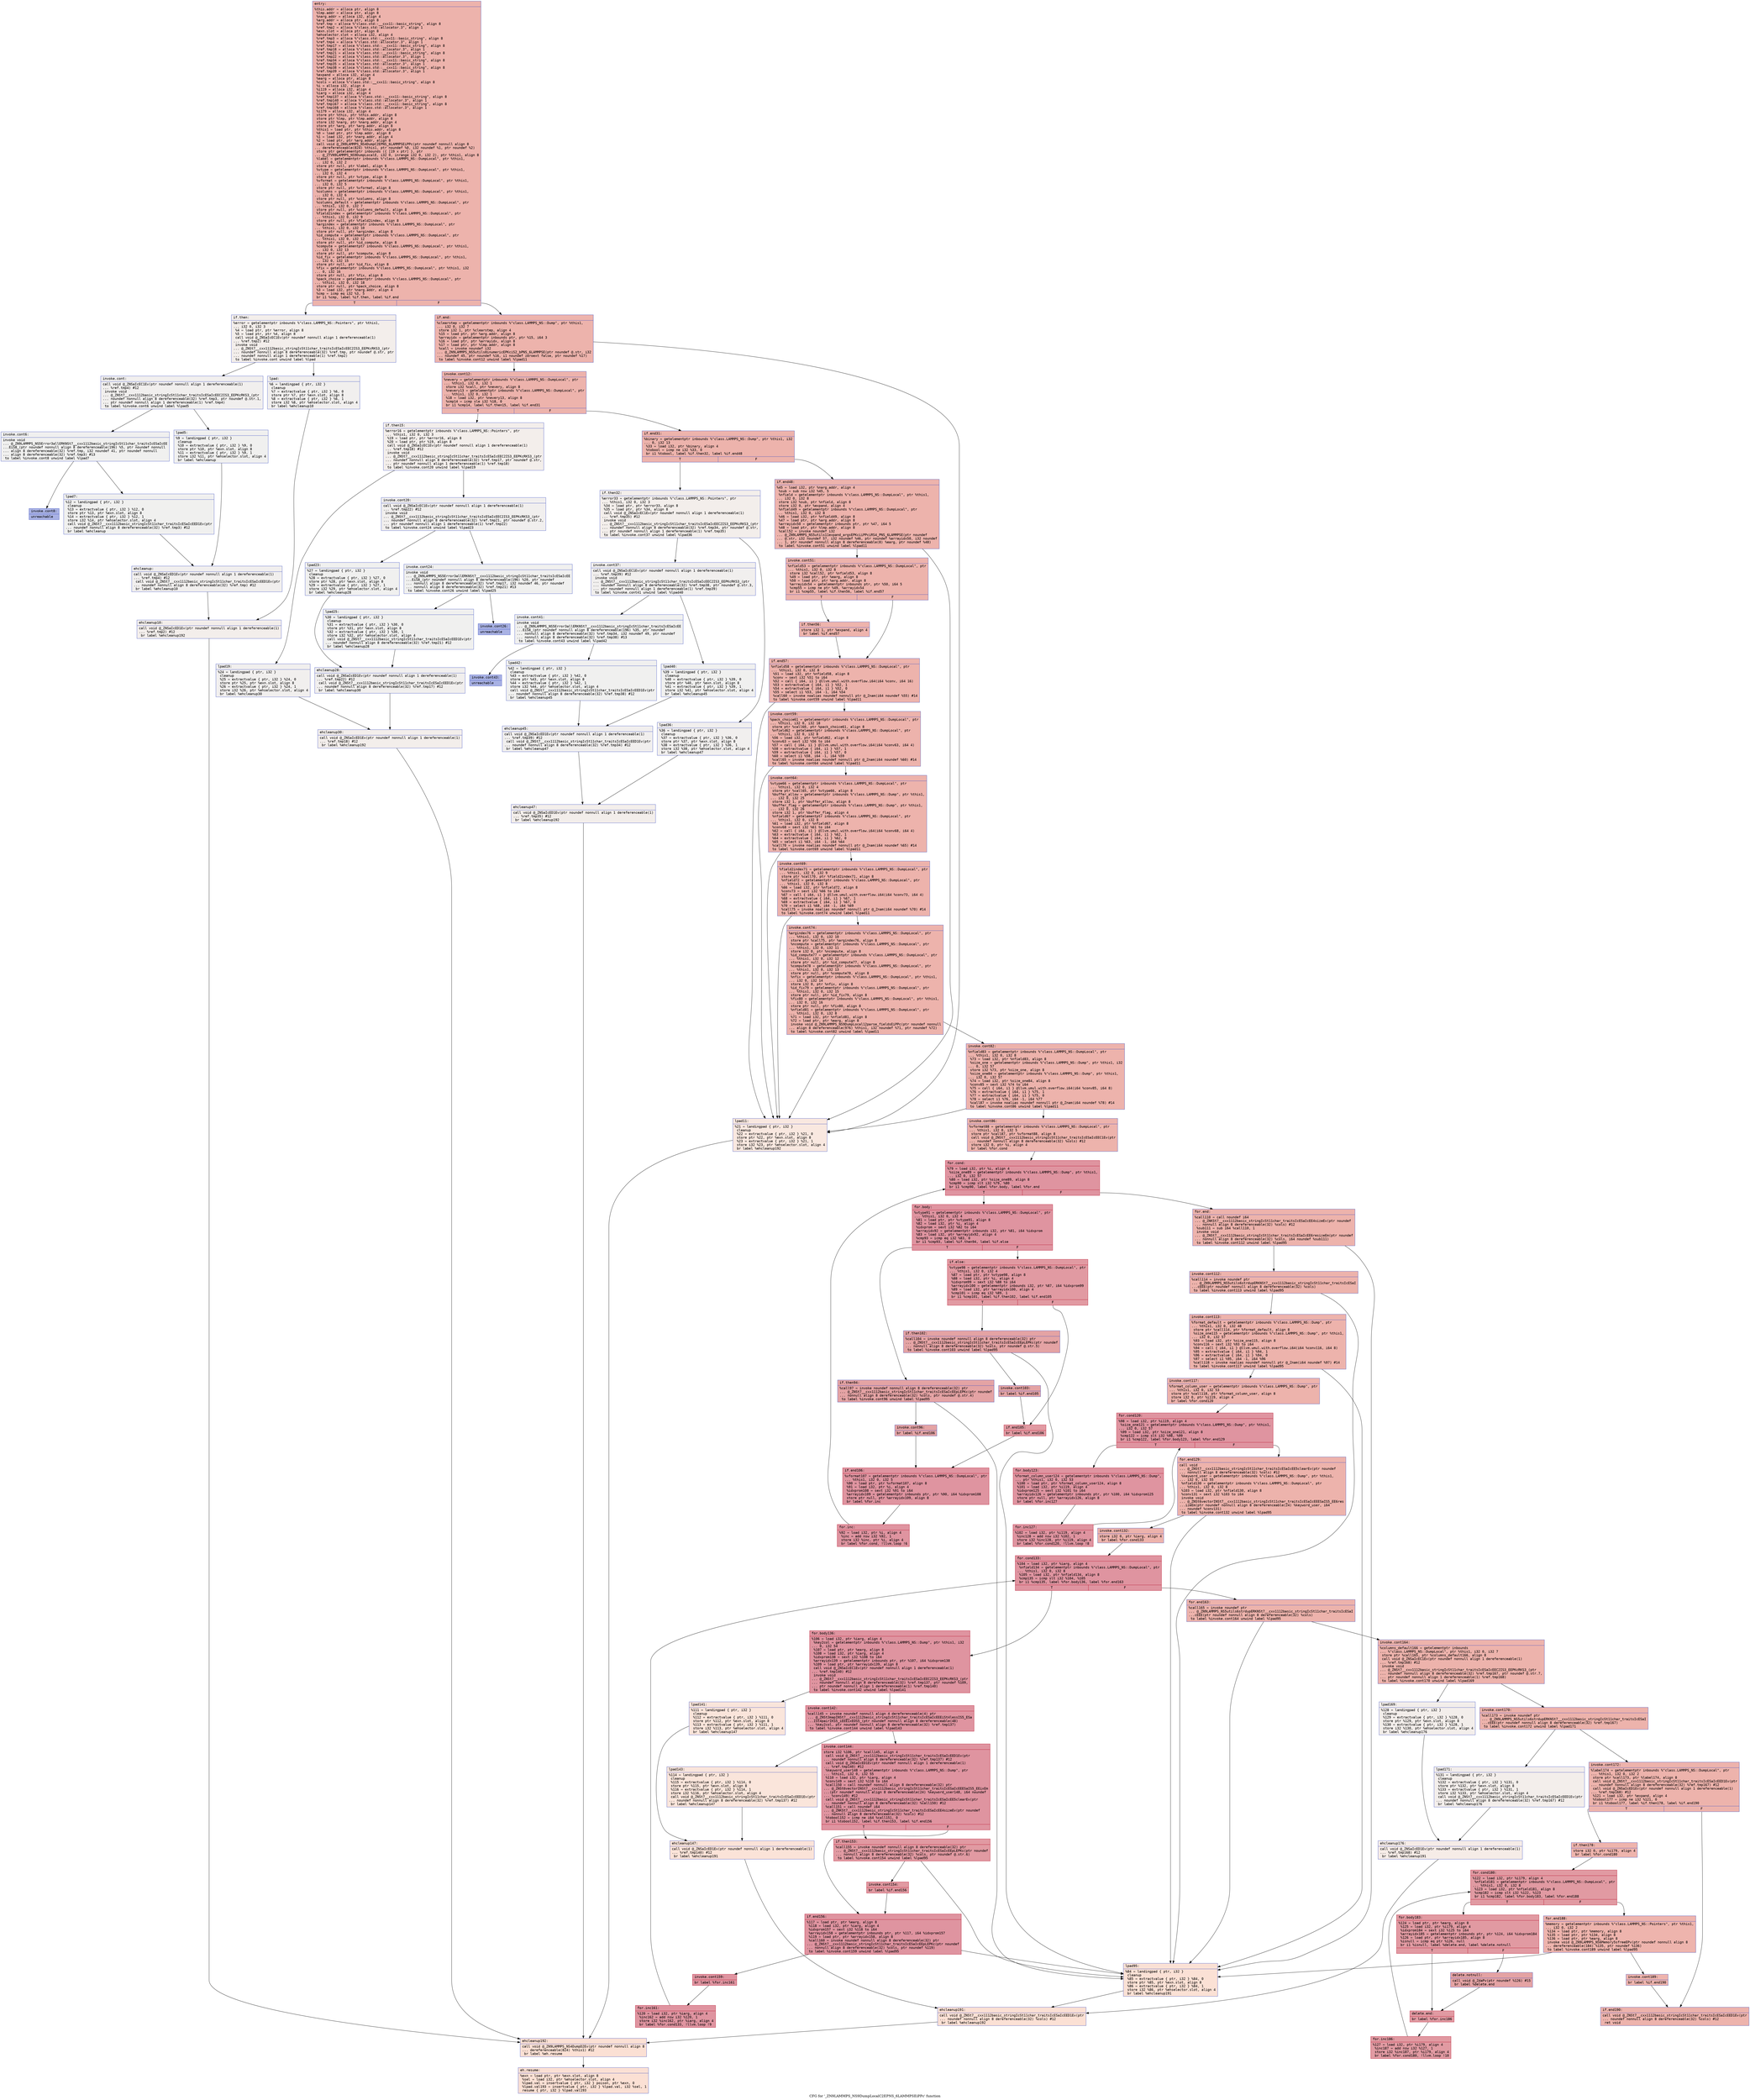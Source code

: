 digraph "CFG for '_ZN9LAMMPS_NS9DumpLocalC2EPNS_6LAMMPSEiPPc' function" {
	label="CFG for '_ZN9LAMMPS_NS9DumpLocalC2EPNS_6LAMMPSEiPPc' function";

	Node0x55e11c4c1140 [shape=record,color="#3d50c3ff", style=filled, fillcolor="#d6524470" fontname="Courier",label="{entry:\l|  %this.addr = alloca ptr, align 8\l  %lmp.addr = alloca ptr, align 8\l  %narg.addr = alloca i32, align 4\l  %arg.addr = alloca ptr, align 8\l  %ref.tmp = alloca %\"class.std::__cxx11::basic_string\", align 8\l  %ref.tmp2 = alloca %\"class.std::allocator.3\", align 1\l  %exn.slot = alloca ptr, align 8\l  %ehselector.slot = alloca i32, align 4\l  %ref.tmp3 = alloca %\"class.std::__cxx11::basic_string\", align 8\l  %ref.tmp4 = alloca %\"class.std::allocator.3\", align 1\l  %ref.tmp17 = alloca %\"class.std::__cxx11::basic_string\", align 8\l  %ref.tmp18 = alloca %\"class.std::allocator.3\", align 1\l  %ref.tmp21 = alloca %\"class.std::__cxx11::basic_string\", align 8\l  %ref.tmp22 = alloca %\"class.std::allocator.3\", align 1\l  %ref.tmp34 = alloca %\"class.std::__cxx11::basic_string\", align 8\l  %ref.tmp35 = alloca %\"class.std::allocator.3\", align 1\l  %ref.tmp38 = alloca %\"class.std::__cxx11::basic_string\", align 8\l  %ref.tmp39 = alloca %\"class.std::allocator.3\", align 1\l  %expand = alloca i32, align 4\l  %earg = alloca ptr, align 8\l  %cols = alloca %\"class.std::__cxx11::basic_string\", align 8\l  %i = alloca i32, align 4\l  %i119 = alloca i32, align 4\l  %iarg = alloca i32, align 4\l  %ref.tmp137 = alloca %\"class.std::__cxx11::basic_string\", align 8\l  %ref.tmp140 = alloca %\"class.std::allocator.3\", align 1\l  %ref.tmp167 = alloca %\"class.std::__cxx11::basic_string\", align 8\l  %ref.tmp168 = alloca %\"class.std::allocator.3\", align 1\l  %i179 = alloca i32, align 4\l  store ptr %this, ptr %this.addr, align 8\l  store ptr %lmp, ptr %lmp.addr, align 8\l  store i32 %narg, ptr %narg.addr, align 4\l  store ptr %arg, ptr %arg.addr, align 8\l  %this1 = load ptr, ptr %this.addr, align 8\l  %0 = load ptr, ptr %lmp.addr, align 8\l  %1 = load i32, ptr %narg.addr, align 4\l  %2 = load ptr, ptr %arg.addr, align 8\l  call void @_ZN9LAMMPS_NS4DumpC2EPNS_6LAMMPSEiPPc(ptr noundef nonnull align 8\l... dereferenceable(824) %this1, ptr noundef %0, i32 noundef %1, ptr noundef %2)\l  store ptr getelementptr inbounds (\{ [19 x ptr] \}, ptr\l... @_ZTVN9LAMMPS_NS9DumpLocalE, i32 0, inrange i32 0, i32 2), ptr %this1, align 8\l  %label = getelementptr inbounds %\"class.LAMMPS_NS::DumpLocal\", ptr %this1,\l... i32 0, i32 2\l  store ptr null, ptr %label, align 8\l  %vtype = getelementptr inbounds %\"class.LAMMPS_NS::DumpLocal\", ptr %this1,\l... i32 0, i32 4\l  store ptr null, ptr %vtype, align 8\l  %vformat = getelementptr inbounds %\"class.LAMMPS_NS::DumpLocal\", ptr %this1,\l... i32 0, i32 5\l  store ptr null, ptr %vformat, align 8\l  %columns = getelementptr inbounds %\"class.LAMMPS_NS::DumpLocal\", ptr %this1,\l... i32 0, i32 6\l  store ptr null, ptr %columns, align 8\l  %columns_default = getelementptr inbounds %\"class.LAMMPS_NS::DumpLocal\", ptr\l... %this1, i32 0, i32 7\l  store ptr null, ptr %columns_default, align 8\l  %field2index = getelementptr inbounds %\"class.LAMMPS_NS::DumpLocal\", ptr\l... %this1, i32 0, i32 9\l  store ptr null, ptr %field2index, align 8\l  %argindex = getelementptr inbounds %\"class.LAMMPS_NS::DumpLocal\", ptr\l... %this1, i32 0, i32 10\l  store ptr null, ptr %argindex, align 8\l  %id_compute = getelementptr inbounds %\"class.LAMMPS_NS::DumpLocal\", ptr\l... %this1, i32 0, i32 12\l  store ptr null, ptr %id_compute, align 8\l  %compute = getelementptr inbounds %\"class.LAMMPS_NS::DumpLocal\", ptr %this1,\l... i32 0, i32 13\l  store ptr null, ptr %compute, align 8\l  %id_fix = getelementptr inbounds %\"class.LAMMPS_NS::DumpLocal\", ptr %this1,\l... i32 0, i32 15\l  store ptr null, ptr %id_fix, align 8\l  %fix = getelementptr inbounds %\"class.LAMMPS_NS::DumpLocal\", ptr %this1, i32\l... 0, i32 16\l  store ptr null, ptr %fix, align 8\l  %pack_choice = getelementptr inbounds %\"class.LAMMPS_NS::DumpLocal\", ptr\l... %this1, i32 0, i32 18\l  store ptr null, ptr %pack_choice, align 8\l  %3 = load i32, ptr %narg.addr, align 4\l  %cmp = icmp eq i32 %3, 5\l  br i1 %cmp, label %if.then, label %if.end\l|{<s0>T|<s1>F}}"];
	Node0x55e11c4c1140:s0 -> Node0x55e11c4c5c90[tooltip="entry -> if.then\nProbability 0.00%" ];
	Node0x55e11c4c1140:s1 -> Node0x55e11c4c2480[tooltip="entry -> if.end\nProbability 100.00%" ];
	Node0x55e11c4c5c90 [shape=record,color="#3d50c3ff", style=filled, fillcolor="#e5d8d170" fontname="Courier",label="{if.then:\l|  %error = getelementptr inbounds %\"class.LAMMPS_NS::Pointers\", ptr %this1,\l... i32 0, i32 3\l  %4 = load ptr, ptr %error, align 8\l  %5 = load ptr, ptr %4, align 8\l  call void @_ZNSaIcEC1Ev(ptr noundef nonnull align 1 dereferenceable(1)\l... %ref.tmp2) #12\l  invoke void\l... @_ZNSt7__cxx1112basic_stringIcSt11char_traitsIcESaIcEEC2IS3_EEPKcRKS3_(ptr\l... noundef nonnull align 8 dereferenceable(32) %ref.tmp, ptr noundef @.str, ptr\l... noundef nonnull align 1 dereferenceable(1) %ref.tmp2)\l          to label %invoke.cont unwind label %lpad\l}"];
	Node0x55e11c4c5c90 -> Node0x55e11c4c66c0[tooltip="if.then -> invoke.cont\nProbability 50.00%" ];
	Node0x55e11c4c5c90 -> Node0x55e11c4c6770[tooltip="if.then -> lpad\nProbability 50.00%" ];
	Node0x55e11c4c66c0 [shape=record,color="#3d50c3ff", style=filled, fillcolor="#e0dbd870" fontname="Courier",label="{invoke.cont:\l|  call void @_ZNSaIcEC1Ev(ptr noundef nonnull align 1 dereferenceable(1)\l... %ref.tmp4) #12\l  invoke void\l... @_ZNSt7__cxx1112basic_stringIcSt11char_traitsIcESaIcEEC2IS3_EEPKcRKS3_(ptr\l... noundef nonnull align 8 dereferenceable(32) %ref.tmp3, ptr noundef @.str.1,\l... ptr noundef nonnull align 1 dereferenceable(1) %ref.tmp4)\l          to label %invoke.cont6 unwind label %lpad5\l}"];
	Node0x55e11c4c66c0 -> Node0x55e11c4c6c40[tooltip="invoke.cont -> invoke.cont6\nProbability 50.00%" ];
	Node0x55e11c4c66c0 -> Node0x55e11c4c6c90[tooltip="invoke.cont -> lpad5\nProbability 50.00%" ];
	Node0x55e11c4c6c40 [shape=record,color="#3d50c3ff", style=filled, fillcolor="#dedcdb70" fontname="Courier",label="{invoke.cont6:\l|  invoke void\l... @_ZN9LAMMPS_NS5Error3allERKNSt7__cxx1112basic_stringIcSt11char_traitsIcESaIcEE\l...EiS8_(ptr noundef nonnull align 8 dereferenceable(196) %5, ptr noundef nonnull\l... align 8 dereferenceable(32) %ref.tmp, i32 noundef 41, ptr noundef nonnull\l... align 8 dereferenceable(32) %ref.tmp3) #13\l          to label %invoke.cont8 unwind label %lpad7\l}"];
	Node0x55e11c4c6c40 -> Node0x55e11c4c6bf0[tooltip="invoke.cont6 -> invoke.cont8\nProbability 0.00%" ];
	Node0x55e11c4c6c40 -> Node0x55e11c4c7010[tooltip="invoke.cont6 -> lpad7\nProbability 100.00%" ];
	Node0x55e11c4c6bf0 [shape=record,color="#3d50c3ff", style=filled, fillcolor="#3d50c370" fontname="Courier",label="{invoke.cont8:\l|  unreachable\l}"];
	Node0x55e11c4c6770 [shape=record,color="#3d50c3ff", style=filled, fillcolor="#e0dbd870" fontname="Courier",label="{lpad:\l|  %6 = landingpad \{ ptr, i32 \}\l          cleanup\l  %7 = extractvalue \{ ptr, i32 \} %6, 0\l  store ptr %7, ptr %exn.slot, align 8\l  %8 = extractvalue \{ ptr, i32 \} %6, 1\l  store i32 %8, ptr %ehselector.slot, align 4\l  br label %ehcleanup10\l}"];
	Node0x55e11c4c6770 -> Node0x55e11c4c76b0[tooltip="lpad -> ehcleanup10\nProbability 100.00%" ];
	Node0x55e11c4c6c90 [shape=record,color="#3d50c3ff", style=filled, fillcolor="#dedcdb70" fontname="Courier",label="{lpad5:\l|  %9 = landingpad \{ ptr, i32 \}\l          cleanup\l  %10 = extractvalue \{ ptr, i32 \} %9, 0\l  store ptr %10, ptr %exn.slot, align 8\l  %11 = extractvalue \{ ptr, i32 \} %9, 1\l  store i32 %11, ptr %ehselector.slot, align 4\l  br label %ehcleanup\l}"];
	Node0x55e11c4c6c90 -> Node0x55e11c4c7a00[tooltip="lpad5 -> ehcleanup\nProbability 100.00%" ];
	Node0x55e11c4c7010 [shape=record,color="#3d50c3ff", style=filled, fillcolor="#dedcdb70" fontname="Courier",label="{lpad7:\l|  %12 = landingpad \{ ptr, i32 \}\l          cleanup\l  %13 = extractvalue \{ ptr, i32 \} %12, 0\l  store ptr %13, ptr %exn.slot, align 8\l  %14 = extractvalue \{ ptr, i32 \} %12, 1\l  store i32 %14, ptr %ehselector.slot, align 4\l  call void @_ZNSt7__cxx1112basic_stringIcSt11char_traitsIcESaIcEED1Ev(ptr\l... noundef nonnull align 8 dereferenceable(32) %ref.tmp3) #12\l  br label %ehcleanup\l}"];
	Node0x55e11c4c7010 -> Node0x55e11c4c7a00[tooltip="lpad7 -> ehcleanup\nProbability 100.00%" ];
	Node0x55e11c4c7a00 [shape=record,color="#3d50c3ff", style=filled, fillcolor="#e0dbd870" fontname="Courier",label="{ehcleanup:\l|  call void @_ZNSaIcED1Ev(ptr noundef nonnull align 1 dereferenceable(1)\l... %ref.tmp4) #12\l  call void @_ZNSt7__cxx1112basic_stringIcSt11char_traitsIcESaIcEED1Ev(ptr\l... noundef nonnull align 8 dereferenceable(32) %ref.tmp) #12\l  br label %ehcleanup10\l}"];
	Node0x55e11c4c7a00 -> Node0x55e11c4c76b0[tooltip="ehcleanup -> ehcleanup10\nProbability 100.00%" ];
	Node0x55e11c4c76b0 [shape=record,color="#3d50c3ff", style=filled, fillcolor="#e5d8d170" fontname="Courier",label="{ehcleanup10:\l|  call void @_ZNSaIcED1Ev(ptr noundef nonnull align 1 dereferenceable(1)\l... %ref.tmp2) #12\l  br label %ehcleanup192\l}"];
	Node0x55e11c4c76b0 -> Node0x55e11c4c8460[tooltip="ehcleanup10 -> ehcleanup192\nProbability 100.00%" ];
	Node0x55e11c4c2480 [shape=record,color="#3d50c3ff", style=filled, fillcolor="#d6524470" fontname="Courier",label="{if.end:\l|  %clearstep = getelementptr inbounds %\"class.LAMMPS_NS::Dump\", ptr %this1,\l... i32 0, i32 7\l  store i32 1, ptr %clearstep, align 4\l  %15 = load ptr, ptr %arg.addr, align 8\l  %arrayidx = getelementptr inbounds ptr, ptr %15, i64 3\l  %16 = load ptr, ptr %arrayidx, align 8\l  %17 = load ptr, ptr %lmp.addr, align 8\l  %call = invoke noundef i32\l... @_ZN9LAMMPS_NS5utils8inumericEPKciS2_bPNS_6LAMMPSE(ptr noundef @.str, i32\l... noundef 45, ptr noundef %16, i1 noundef zeroext false, ptr noundef %17)\l          to label %invoke.cont12 unwind label %lpad11\l}"];
	Node0x55e11c4c2480 -> Node0x55e11c4c89e0[tooltip="if.end -> invoke.cont12\nProbability 100.00%" ];
	Node0x55e11c4c2480 -> Node0x55e11c4c8a60[tooltip="if.end -> lpad11\nProbability 0.00%" ];
	Node0x55e11c4c89e0 [shape=record,color="#3d50c3ff", style=filled, fillcolor="#d6524470" fontname="Courier",label="{invoke.cont12:\l|  %nevery = getelementptr inbounds %\"class.LAMMPS_NS::DumpLocal\", ptr\l... %this1, i32 0, i32 1\l  store i32 %call, ptr %nevery, align 8\l  %nevery13 = getelementptr inbounds %\"class.LAMMPS_NS::DumpLocal\", ptr\l... %this1, i32 0, i32 1\l  %18 = load i32, ptr %nevery13, align 8\l  %cmp14 = icmp sle i32 %18, 0\l  br i1 %cmp14, label %if.then15, label %if.end31\l|{<s0>T|<s1>F}}"];
	Node0x55e11c4c89e0:s0 -> Node0x55e11c4c9160[tooltip="invoke.cont12 -> if.then15\nProbability 0.00%" ];
	Node0x55e11c4c89e0:s1 -> Node0x55e11c4c91e0[tooltip="invoke.cont12 -> if.end31\nProbability 100.00%" ];
	Node0x55e11c4c9160 [shape=record,color="#3d50c3ff", style=filled, fillcolor="#e5d8d170" fontname="Courier",label="{if.then15:\l|  %error16 = getelementptr inbounds %\"class.LAMMPS_NS::Pointers\", ptr\l... %this1, i32 0, i32 3\l  %19 = load ptr, ptr %error16, align 8\l  %20 = load ptr, ptr %19, align 8\l  call void @_ZNSaIcEC1Ev(ptr noundef nonnull align 1 dereferenceable(1)\l... %ref.tmp18) #12\l  invoke void\l... @_ZNSt7__cxx1112basic_stringIcSt11char_traitsIcESaIcEEC2IS3_EEPKcRKS3_(ptr\l... noundef nonnull align 8 dereferenceable(32) %ref.tmp17, ptr noundef @.str,\l... ptr noundef nonnull align 1 dereferenceable(1) %ref.tmp18)\l          to label %invoke.cont20 unwind label %lpad19\l}"];
	Node0x55e11c4c9160 -> Node0x55e11c4c96d0[tooltip="if.then15 -> invoke.cont20\nProbability 50.00%" ];
	Node0x55e11c4c9160 -> Node0x55e11c4c9750[tooltip="if.then15 -> lpad19\nProbability 50.00%" ];
	Node0x55e11c4c96d0 [shape=record,color="#3d50c3ff", style=filled, fillcolor="#e0dbd870" fontname="Courier",label="{invoke.cont20:\l|  call void @_ZNSaIcEC1Ev(ptr noundef nonnull align 1 dereferenceable(1)\l... %ref.tmp22) #12\l  invoke void\l... @_ZNSt7__cxx1112basic_stringIcSt11char_traitsIcESaIcEEC2IS3_EEPKcRKS3_(ptr\l... noundef nonnull align 8 dereferenceable(32) %ref.tmp21, ptr noundef @.str.2,\l... ptr noundef nonnull align 1 dereferenceable(1) %ref.tmp22)\l          to label %invoke.cont24 unwind label %lpad23\l}"];
	Node0x55e11c4c96d0 -> Node0x55e11c4c9ad0[tooltip="invoke.cont20 -> invoke.cont24\nProbability 50.00%" ];
	Node0x55e11c4c96d0 -> Node0x55e11c4c9b20[tooltip="invoke.cont20 -> lpad23\nProbability 50.00%" ];
	Node0x55e11c4c9ad0 [shape=record,color="#3d50c3ff", style=filled, fillcolor="#dedcdb70" fontname="Courier",label="{invoke.cont24:\l|  invoke void\l... @_ZN9LAMMPS_NS5Error3allERKNSt7__cxx1112basic_stringIcSt11char_traitsIcESaIcEE\l...EiS8_(ptr noundef nonnull align 8 dereferenceable(196) %20, ptr noundef\l... nonnull align 8 dereferenceable(32) %ref.tmp17, i32 noundef 46, ptr noundef\l... nonnull align 8 dereferenceable(32) %ref.tmp21) #13\l          to label %invoke.cont26 unwind label %lpad25\l}"];
	Node0x55e11c4c9ad0 -> Node0x55e11c4c9a80[tooltip="invoke.cont24 -> invoke.cont26\nProbability 0.00%" ];
	Node0x55e11c4c9ad0 -> Node0x55e11c4c9e40[tooltip="invoke.cont24 -> lpad25\nProbability 100.00%" ];
	Node0x55e11c4c9a80 [shape=record,color="#3d50c3ff", style=filled, fillcolor="#3d50c370" fontname="Courier",label="{invoke.cont26:\l|  unreachable\l}"];
	Node0x55e11c4c8a60 [shape=record,color="#3d50c3ff", style=filled, fillcolor="#f1ccb870" fontname="Courier",label="{lpad11:\l|  %21 = landingpad \{ ptr, i32 \}\l          cleanup\l  %22 = extractvalue \{ ptr, i32 \} %21, 0\l  store ptr %22, ptr %exn.slot, align 8\l  %23 = extractvalue \{ ptr, i32 \} %21, 1\l  store i32 %23, ptr %ehselector.slot, align 4\l  br label %ehcleanup192\l}"];
	Node0x55e11c4c8a60 -> Node0x55e11c4c8460[tooltip="lpad11 -> ehcleanup192\nProbability 100.00%" ];
	Node0x55e11c4c9750 [shape=record,color="#3d50c3ff", style=filled, fillcolor="#e0dbd870" fontname="Courier",label="{lpad19:\l|  %24 = landingpad \{ ptr, i32 \}\l          cleanup\l  %25 = extractvalue \{ ptr, i32 \} %24, 0\l  store ptr %25, ptr %exn.slot, align 8\l  %26 = extractvalue \{ ptr, i32 \} %24, 1\l  store i32 %26, ptr %ehselector.slot, align 4\l  br label %ehcleanup30\l}"];
	Node0x55e11c4c9750 -> Node0x55e11c4ca6d0[tooltip="lpad19 -> ehcleanup30\nProbability 100.00%" ];
	Node0x55e11c4c9b20 [shape=record,color="#3d50c3ff", style=filled, fillcolor="#dedcdb70" fontname="Courier",label="{lpad23:\l|  %27 = landingpad \{ ptr, i32 \}\l          cleanup\l  %28 = extractvalue \{ ptr, i32 \} %27, 0\l  store ptr %28, ptr %exn.slot, align 8\l  %29 = extractvalue \{ ptr, i32 \} %27, 1\l  store i32 %29, ptr %ehselector.slot, align 4\l  br label %ehcleanup28\l}"];
	Node0x55e11c4c9b20 -> Node0x55e11c4caa40[tooltip="lpad23 -> ehcleanup28\nProbability 100.00%" ];
	Node0x55e11c4c9e40 [shape=record,color="#3d50c3ff", style=filled, fillcolor="#dedcdb70" fontname="Courier",label="{lpad25:\l|  %30 = landingpad \{ ptr, i32 \}\l          cleanup\l  %31 = extractvalue \{ ptr, i32 \} %30, 0\l  store ptr %31, ptr %exn.slot, align 8\l  %32 = extractvalue \{ ptr, i32 \} %30, 1\l  store i32 %32, ptr %ehselector.slot, align 4\l  call void @_ZNSt7__cxx1112basic_stringIcSt11char_traitsIcESaIcEED1Ev(ptr\l... noundef nonnull align 8 dereferenceable(32) %ref.tmp21) #12\l  br label %ehcleanup28\l}"];
	Node0x55e11c4c9e40 -> Node0x55e11c4caa40[tooltip="lpad25 -> ehcleanup28\nProbability 100.00%" ];
	Node0x55e11c4caa40 [shape=record,color="#3d50c3ff", style=filled, fillcolor="#e0dbd870" fontname="Courier",label="{ehcleanup28:\l|  call void @_ZNSaIcED1Ev(ptr noundef nonnull align 1 dereferenceable(1)\l... %ref.tmp22) #12\l  call void @_ZNSt7__cxx1112basic_stringIcSt11char_traitsIcESaIcEED1Ev(ptr\l... noundef nonnull align 8 dereferenceable(32) %ref.tmp17) #12\l  br label %ehcleanup30\l}"];
	Node0x55e11c4caa40 -> Node0x55e11c4ca6d0[tooltip="ehcleanup28 -> ehcleanup30\nProbability 100.00%" ];
	Node0x55e11c4ca6d0 [shape=record,color="#3d50c3ff", style=filled, fillcolor="#e5d8d170" fontname="Courier",label="{ehcleanup30:\l|  call void @_ZNSaIcED1Ev(ptr noundef nonnull align 1 dereferenceable(1)\l... %ref.tmp18) #12\l  br label %ehcleanup192\l}"];
	Node0x55e11c4ca6d0 -> Node0x55e11c4c8460[tooltip="ehcleanup30 -> ehcleanup192\nProbability 100.00%" ];
	Node0x55e11c4c91e0 [shape=record,color="#3d50c3ff", style=filled, fillcolor="#d6524470" fontname="Courier",label="{if.end31:\l|  %binary = getelementptr inbounds %\"class.LAMMPS_NS::Dump\", ptr %this1, i32\l... 0, i32 13\l  %33 = load i32, ptr %binary, align 4\l  %tobool = icmp ne i32 %33, 0\l  br i1 %tobool, label %if.then32, label %if.end48\l|{<s0>T|<s1>F}}"];
	Node0x55e11c4c91e0:s0 -> Node0x55e11c4cb550[tooltip="if.end31 -> if.then32\nProbability 0.00%" ];
	Node0x55e11c4c91e0:s1 -> Node0x55e11c4cb5a0[tooltip="if.end31 -> if.end48\nProbability 100.00%" ];
	Node0x55e11c4cb550 [shape=record,color="#3d50c3ff", style=filled, fillcolor="#e5d8d170" fontname="Courier",label="{if.then32:\l|  %error33 = getelementptr inbounds %\"class.LAMMPS_NS::Pointers\", ptr\l... %this1, i32 0, i32 3\l  %34 = load ptr, ptr %error33, align 8\l  %35 = load ptr, ptr %34, align 8\l  call void @_ZNSaIcEC1Ev(ptr noundef nonnull align 1 dereferenceable(1)\l... %ref.tmp35) #12\l  invoke void\l... @_ZNSt7__cxx1112basic_stringIcSt11char_traitsIcESaIcEEC2IS3_EEPKcRKS3_(ptr\l... noundef nonnull align 8 dereferenceable(32) %ref.tmp34, ptr noundef @.str,\l... ptr noundef nonnull align 1 dereferenceable(1) %ref.tmp35)\l          to label %invoke.cont37 unwind label %lpad36\l}"];
	Node0x55e11c4cb550 -> Node0x55e11c4cba30[tooltip="if.then32 -> invoke.cont37\nProbability 50.00%" ];
	Node0x55e11c4cb550 -> Node0x55e11c4cbab0[tooltip="if.then32 -> lpad36\nProbability 50.00%" ];
	Node0x55e11c4cba30 [shape=record,color="#3d50c3ff", style=filled, fillcolor="#e0dbd870" fontname="Courier",label="{invoke.cont37:\l|  call void @_ZNSaIcEC1Ev(ptr noundef nonnull align 1 dereferenceable(1)\l... %ref.tmp39) #12\l  invoke void\l... @_ZNSt7__cxx1112basic_stringIcSt11char_traitsIcESaIcEEC2IS3_EEPKcRKS3_(ptr\l... noundef nonnull align 8 dereferenceable(32) %ref.tmp38, ptr noundef @.str.3,\l... ptr noundef nonnull align 1 dereferenceable(1) %ref.tmp39)\l          to label %invoke.cont41 unwind label %lpad40\l}"];
	Node0x55e11c4cba30 -> Node0x55e11c4cbdd0[tooltip="invoke.cont37 -> invoke.cont41\nProbability 50.00%" ];
	Node0x55e11c4cba30 -> Node0x55e11c4cbe20[tooltip="invoke.cont37 -> lpad40\nProbability 50.00%" ];
	Node0x55e11c4cbdd0 [shape=record,color="#3d50c3ff", style=filled, fillcolor="#dedcdb70" fontname="Courier",label="{invoke.cont41:\l|  invoke void\l... @_ZN9LAMMPS_NS5Error3allERKNSt7__cxx1112basic_stringIcSt11char_traitsIcESaIcEE\l...EiS8_(ptr noundef nonnull align 8 dereferenceable(196) %35, ptr noundef\l... nonnull align 8 dereferenceable(32) %ref.tmp34, i32 noundef 49, ptr noundef\l... nonnull align 8 dereferenceable(32) %ref.tmp38) #13\l          to label %invoke.cont43 unwind label %lpad42\l}"];
	Node0x55e11c4cbdd0 -> Node0x55e11c4cbd80[tooltip="invoke.cont41 -> invoke.cont43\nProbability 0.00%" ];
	Node0x55e11c4cbdd0 -> Node0x55e11c4cc0e0[tooltip="invoke.cont41 -> lpad42\nProbability 100.00%" ];
	Node0x55e11c4cbd80 [shape=record,color="#3d50c3ff", style=filled, fillcolor="#3d50c370" fontname="Courier",label="{invoke.cont43:\l|  unreachable\l}"];
	Node0x55e11c4cbab0 [shape=record,color="#3d50c3ff", style=filled, fillcolor="#e0dbd870" fontname="Courier",label="{lpad36:\l|  %36 = landingpad \{ ptr, i32 \}\l          cleanup\l  %37 = extractvalue \{ ptr, i32 \} %36, 0\l  store ptr %37, ptr %exn.slot, align 8\l  %38 = extractvalue \{ ptr, i32 \} %36, 1\l  store i32 %38, ptr %ehselector.slot, align 4\l  br label %ehcleanup47\l}"];
	Node0x55e11c4cbab0 -> Node0x55e11c4cc6a0[tooltip="lpad36 -> ehcleanup47\nProbability 100.00%" ];
	Node0x55e11c4cbe20 [shape=record,color="#3d50c3ff", style=filled, fillcolor="#dedcdb70" fontname="Courier",label="{lpad40:\l|  %39 = landingpad \{ ptr, i32 \}\l          cleanup\l  %40 = extractvalue \{ ptr, i32 \} %39, 0\l  store ptr %40, ptr %exn.slot, align 8\l  %41 = extractvalue \{ ptr, i32 \} %39, 1\l  store i32 %41, ptr %ehselector.slot, align 4\l  br label %ehcleanup45\l}"];
	Node0x55e11c4cbe20 -> Node0x55e11c4cc9f0[tooltip="lpad40 -> ehcleanup45\nProbability 100.00%" ];
	Node0x55e11c4cc0e0 [shape=record,color="#3d50c3ff", style=filled, fillcolor="#dedcdb70" fontname="Courier",label="{lpad42:\l|  %42 = landingpad \{ ptr, i32 \}\l          cleanup\l  %43 = extractvalue \{ ptr, i32 \} %42, 0\l  store ptr %43, ptr %exn.slot, align 8\l  %44 = extractvalue \{ ptr, i32 \} %42, 1\l  store i32 %44, ptr %ehselector.slot, align 4\l  call void @_ZNSt7__cxx1112basic_stringIcSt11char_traitsIcESaIcEED1Ev(ptr\l... noundef nonnull align 8 dereferenceable(32) %ref.tmp38) #12\l  br label %ehcleanup45\l}"];
	Node0x55e11c4cc0e0 -> Node0x55e11c4cc9f0[tooltip="lpad42 -> ehcleanup45\nProbability 100.00%" ];
	Node0x55e11c4cc9f0 [shape=record,color="#3d50c3ff", style=filled, fillcolor="#e0dbd870" fontname="Courier",label="{ehcleanup45:\l|  call void @_ZNSaIcED1Ev(ptr noundef nonnull align 1 dereferenceable(1)\l... %ref.tmp39) #12\l  call void @_ZNSt7__cxx1112basic_stringIcSt11char_traitsIcESaIcEED1Ev(ptr\l... noundef nonnull align 8 dereferenceable(32) %ref.tmp34) #12\l  br label %ehcleanup47\l}"];
	Node0x55e11c4cc9f0 -> Node0x55e11c4cc6a0[tooltip="ehcleanup45 -> ehcleanup47\nProbability 100.00%" ];
	Node0x55e11c4cc6a0 [shape=record,color="#3d50c3ff", style=filled, fillcolor="#e5d8d170" fontname="Courier",label="{ehcleanup47:\l|  call void @_ZNSaIcED1Ev(ptr noundef nonnull align 1 dereferenceable(1)\l... %ref.tmp35) #12\l  br label %ehcleanup192\l}"];
	Node0x55e11c4cc6a0 -> Node0x55e11c4c8460[tooltip="ehcleanup47 -> ehcleanup192\nProbability 100.00%" ];
	Node0x55e11c4cb5a0 [shape=record,color="#3d50c3ff", style=filled, fillcolor="#d6524470" fontname="Courier",label="{if.end48:\l|  %45 = load i32, ptr %narg.addr, align 4\l  %sub = sub nsw i32 %45, 5\l  %nfield = getelementptr inbounds %\"class.LAMMPS_NS::DumpLocal\", ptr %this1,\l... i32 0, i32 8\l  store i32 %sub, ptr %nfield, align 8\l  store i32 0, ptr %expand, align 4\l  %nfield49 = getelementptr inbounds %\"class.LAMMPS_NS::DumpLocal\", ptr\l... %this1, i32 0, i32 8\l  %46 = load i32, ptr %nfield49, align 8\l  %47 = load ptr, ptr %arg.addr, align 8\l  %arrayidx50 = getelementptr inbounds ptr, ptr %47, i64 5\l  %48 = load ptr, ptr %lmp.addr, align 8\l  %call52 = invoke noundef i32\l... @_ZN9LAMMPS_NS5utils11expand_argsEPKciiPPciRS4_PNS_6LAMMPSE(ptr noundef\l... @.str, i32 noundef 57, i32 noundef %46, ptr noundef %arrayidx50, i32 noundef\l... 1, ptr noundef nonnull align 8 dereferenceable(8) %earg, ptr noundef %48)\l          to label %invoke.cont51 unwind label %lpad11\l}"];
	Node0x55e11c4cb5a0 -> Node0x55e11c4ce240[tooltip="if.end48 -> invoke.cont51\nProbability 100.00%" ];
	Node0x55e11c4cb5a0 -> Node0x55e11c4c8a60[tooltip="if.end48 -> lpad11\nProbability 0.00%" ];
	Node0x55e11c4ce240 [shape=record,color="#3d50c3ff", style=filled, fillcolor="#d6524470" fontname="Courier",label="{invoke.cont51:\l|  %nfield53 = getelementptr inbounds %\"class.LAMMPS_NS::DumpLocal\", ptr\l... %this1, i32 0, i32 8\l  store i32 %call52, ptr %nfield53, align 8\l  %49 = load ptr, ptr %earg, align 8\l  %50 = load ptr, ptr %arg.addr, align 8\l  %arrayidx54 = getelementptr inbounds ptr, ptr %50, i64 5\l  %cmp55 = icmp ne ptr %49, %arrayidx54\l  br i1 %cmp55, label %if.then56, label %if.end57\l|{<s0>T|<s1>F}}"];
	Node0x55e11c4ce240:s0 -> Node0x55e11c4ce1c0[tooltip="invoke.cont51 -> if.then56\nProbability 62.50%" ];
	Node0x55e11c4ce240:s1 -> Node0x55e11c4c6280[tooltip="invoke.cont51 -> if.end57\nProbability 37.50%" ];
	Node0x55e11c4ce1c0 [shape=record,color="#3d50c3ff", style=filled, fillcolor="#d8564670" fontname="Courier",label="{if.then56:\l|  store i32 1, ptr %expand, align 4\l  br label %if.end57\l}"];
	Node0x55e11c4ce1c0 -> Node0x55e11c4c6280[tooltip="if.then56 -> if.end57\nProbability 100.00%" ];
	Node0x55e11c4c6280 [shape=record,color="#3d50c3ff", style=filled, fillcolor="#d6524470" fontname="Courier",label="{if.end57:\l|  %nfield58 = getelementptr inbounds %\"class.LAMMPS_NS::DumpLocal\", ptr\l... %this1, i32 0, i32 8\l  %51 = load i32, ptr %nfield58, align 8\l  %conv = sext i32 %51 to i64\l  %52 = call \{ i64, i1 \} @llvm.umul.with.overflow.i64(i64 %conv, i64 16)\l  %53 = extractvalue \{ i64, i1 \} %52, 1\l  %54 = extractvalue \{ i64, i1 \} %52, 0\l  %55 = select i1 %53, i64 -1, i64 %54\l  %call60 = invoke noalias noundef nonnull ptr @_Znam(i64 noundef %55) #14\l          to label %invoke.cont59 unwind label %lpad11\l}"];
	Node0x55e11c4c6280 -> Node0x55e11c4cf6b0[tooltip="if.end57 -> invoke.cont59\nProbability 100.00%" ];
	Node0x55e11c4c6280 -> Node0x55e11c4c8a60[tooltip="if.end57 -> lpad11\nProbability 0.00%" ];
	Node0x55e11c4cf6b0 [shape=record,color="#3d50c3ff", style=filled, fillcolor="#d6524470" fontname="Courier",label="{invoke.cont59:\l|  %pack_choice61 = getelementptr inbounds %\"class.LAMMPS_NS::DumpLocal\", ptr\l... %this1, i32 0, i32 18\l  store ptr %call60, ptr %pack_choice61, align 8\l  %nfield62 = getelementptr inbounds %\"class.LAMMPS_NS::DumpLocal\", ptr\l... %this1, i32 0, i32 8\l  %56 = load i32, ptr %nfield62, align 8\l  %conv63 = sext i32 %56 to i64\l  %57 = call \{ i64, i1 \} @llvm.umul.with.overflow.i64(i64 %conv63, i64 4)\l  %58 = extractvalue \{ i64, i1 \} %57, 1\l  %59 = extractvalue \{ i64, i1 \} %57, 0\l  %60 = select i1 %58, i64 -1, i64 %59\l  %call65 = invoke noalias noundef nonnull ptr @_Znam(i64 noundef %60) #14\l          to label %invoke.cont64 unwind label %lpad11\l}"];
	Node0x55e11c4cf6b0 -> Node0x55e11c4d0000[tooltip="invoke.cont59 -> invoke.cont64\nProbability 100.00%" ];
	Node0x55e11c4cf6b0 -> Node0x55e11c4c8a60[tooltip="invoke.cont59 -> lpad11\nProbability 0.00%" ];
	Node0x55e11c4d0000 [shape=record,color="#3d50c3ff", style=filled, fillcolor="#d6524470" fontname="Courier",label="{invoke.cont64:\l|  %vtype66 = getelementptr inbounds %\"class.LAMMPS_NS::DumpLocal\", ptr\l... %this1, i32 0, i32 4\l  store ptr %call65, ptr %vtype66, align 8\l  %buffer_allow = getelementptr inbounds %\"class.LAMMPS_NS::Dump\", ptr %this1,\l... i32 0, i32 25\l  store i32 1, ptr %buffer_allow, align 8\l  %buffer_flag = getelementptr inbounds %\"class.LAMMPS_NS::Dump\", ptr %this1,\l... i32 0, i32 26\l  store i32 1, ptr %buffer_flag, align 4\l  %nfield67 = getelementptr inbounds %\"class.LAMMPS_NS::DumpLocal\", ptr\l... %this1, i32 0, i32 8\l  %61 = load i32, ptr %nfield67, align 8\l  %conv68 = sext i32 %61 to i64\l  %62 = call \{ i64, i1 \} @llvm.umul.with.overflow.i64(i64 %conv68, i64 4)\l  %63 = extractvalue \{ i64, i1 \} %62, 1\l  %64 = extractvalue \{ i64, i1 \} %62, 0\l  %65 = select i1 %63, i64 -1, i64 %64\l  %call70 = invoke noalias noundef nonnull ptr @_Znam(i64 noundef %65) #14\l          to label %invoke.cont69 unwind label %lpad11\l}"];
	Node0x55e11c4d0000 -> Node0x55e11c4d0af0[tooltip="invoke.cont64 -> invoke.cont69\nProbability 100.00%" ];
	Node0x55e11c4d0000 -> Node0x55e11c4c8a60[tooltip="invoke.cont64 -> lpad11\nProbability 0.00%" ];
	Node0x55e11c4d0af0 [shape=record,color="#3d50c3ff", style=filled, fillcolor="#d6524470" fontname="Courier",label="{invoke.cont69:\l|  %field2index71 = getelementptr inbounds %\"class.LAMMPS_NS::DumpLocal\", ptr\l... %this1, i32 0, i32 9\l  store ptr %call70, ptr %field2index71, align 8\l  %nfield72 = getelementptr inbounds %\"class.LAMMPS_NS::DumpLocal\", ptr\l... %this1, i32 0, i32 8\l  %66 = load i32, ptr %nfield72, align 8\l  %conv73 = sext i32 %66 to i64\l  %67 = call \{ i64, i1 \} @llvm.umul.with.overflow.i64(i64 %conv73, i64 4)\l  %68 = extractvalue \{ i64, i1 \} %67, 1\l  %69 = extractvalue \{ i64, i1 \} %67, 0\l  %70 = select i1 %68, i64 -1, i64 %69\l  %call75 = invoke noalias noundef nonnull ptr @_Znam(i64 noundef %70) #14\l          to label %invoke.cont74 unwind label %lpad11\l}"];
	Node0x55e11c4d0af0 -> Node0x55e11c4d1270[tooltip="invoke.cont69 -> invoke.cont74\nProbability 100.00%" ];
	Node0x55e11c4d0af0 -> Node0x55e11c4c8a60[tooltip="invoke.cont69 -> lpad11\nProbability 0.00%" ];
	Node0x55e11c4d1270 [shape=record,color="#3d50c3ff", style=filled, fillcolor="#d6524470" fontname="Courier",label="{invoke.cont74:\l|  %argindex76 = getelementptr inbounds %\"class.LAMMPS_NS::DumpLocal\", ptr\l... %this1, i32 0, i32 10\l  store ptr %call75, ptr %argindex76, align 8\l  %ncompute = getelementptr inbounds %\"class.LAMMPS_NS::DumpLocal\", ptr\l... %this1, i32 0, i32 11\l  store i32 0, ptr %ncompute, align 8\l  %id_compute77 = getelementptr inbounds %\"class.LAMMPS_NS::DumpLocal\", ptr\l... %this1, i32 0, i32 12\l  store ptr null, ptr %id_compute77, align 8\l  %compute78 = getelementptr inbounds %\"class.LAMMPS_NS::DumpLocal\", ptr\l... %this1, i32 0, i32 13\l  store ptr null, ptr %compute78, align 8\l  %nfix = getelementptr inbounds %\"class.LAMMPS_NS::DumpLocal\", ptr %this1,\l... i32 0, i32 14\l  store i32 0, ptr %nfix, align 8\l  %id_fix79 = getelementptr inbounds %\"class.LAMMPS_NS::DumpLocal\", ptr\l... %this1, i32 0, i32 15\l  store ptr null, ptr %id_fix79, align 8\l  %fix80 = getelementptr inbounds %\"class.LAMMPS_NS::DumpLocal\", ptr %this1,\l... i32 0, i32 16\l  store ptr null, ptr %fix80, align 8\l  %nfield81 = getelementptr inbounds %\"class.LAMMPS_NS::DumpLocal\", ptr\l... %this1, i32 0, i32 8\l  %71 = load i32, ptr %nfield81, align 8\l  %72 = load ptr, ptr %earg, align 8\l  invoke void @_ZN9LAMMPS_NS9DumpLocal12parse_fieldsEiPPc(ptr noundef nonnull\l... align 8 dereferenceable(976) %this1, i32 noundef %71, ptr noundef %72)\l          to label %invoke.cont82 unwind label %lpad11\l}"];
	Node0x55e11c4d1270 -> Node0x55e11c4c30a0[tooltip="invoke.cont74 -> invoke.cont82\nProbability 100.00%" ];
	Node0x55e11c4d1270 -> Node0x55e11c4c8a60[tooltip="invoke.cont74 -> lpad11\nProbability 0.00%" ];
	Node0x55e11c4c30a0 [shape=record,color="#3d50c3ff", style=filled, fillcolor="#d6524470" fontname="Courier",label="{invoke.cont82:\l|  %nfield83 = getelementptr inbounds %\"class.LAMMPS_NS::DumpLocal\", ptr\l... %this1, i32 0, i32 8\l  %73 = load i32, ptr %nfield83, align 8\l  %size_one = getelementptr inbounds %\"class.LAMMPS_NS::Dump\", ptr %this1, i32\l... 0, i32 57\l  store i32 %73, ptr %size_one, align 8\l  %size_one84 = getelementptr inbounds %\"class.LAMMPS_NS::Dump\", ptr %this1,\l... i32 0, i32 57\l  %74 = load i32, ptr %size_one84, align 8\l  %conv85 = sext i32 %74 to i64\l  %75 = call \{ i64, i1 \} @llvm.umul.with.overflow.i64(i64 %conv85, i64 8)\l  %76 = extractvalue \{ i64, i1 \} %75, 1\l  %77 = extractvalue \{ i64, i1 \} %75, 0\l  %78 = select i1 %76, i64 -1, i64 %77\l  %call87 = invoke noalias noundef nonnull ptr @_Znam(i64 noundef %78) #14\l          to label %invoke.cont86 unwind label %lpad11\l}"];
	Node0x55e11c4c30a0 -> Node0x55e11c4c3a90[tooltip="invoke.cont82 -> invoke.cont86\nProbability 100.00%" ];
	Node0x55e11c4c30a0 -> Node0x55e11c4c8a60[tooltip="invoke.cont82 -> lpad11\nProbability 0.00%" ];
	Node0x55e11c4c3a90 [shape=record,color="#3d50c3ff", style=filled, fillcolor="#d6524470" fontname="Courier",label="{invoke.cont86:\l|  %vformat88 = getelementptr inbounds %\"class.LAMMPS_NS::DumpLocal\", ptr\l... %this1, i32 0, i32 5\l  store ptr %call87, ptr %vformat88, align 8\l  call void @_ZNSt7__cxx1112basic_stringIcSt11char_traitsIcESaIcEEC1Ev(ptr\l... noundef nonnull align 8 dereferenceable(32) %cols) #12\l  store i32 0, ptr %i, align 4\l  br label %for.cond\l}"];
	Node0x55e11c4c3a90 -> Node0x55e11c4d3ed0[tooltip="invoke.cont86 -> for.cond\nProbability 100.00%" ];
	Node0x55e11c4d3ed0 [shape=record,color="#b70d28ff", style=filled, fillcolor="#b70d2870" fontname="Courier",label="{for.cond:\l|  %79 = load i32, ptr %i, align 4\l  %size_one89 = getelementptr inbounds %\"class.LAMMPS_NS::Dump\", ptr %this1,\l... i32 0, i32 57\l  %80 = load i32, ptr %size_one89, align 8\l  %cmp90 = icmp slt i32 %79, %80\l  br i1 %cmp90, label %for.body, label %for.end\l|{<s0>T|<s1>F}}"];
	Node0x55e11c4d3ed0:s0 -> Node0x55e11c4d4510[tooltip="for.cond -> for.body\nProbability 96.88%" ];
	Node0x55e11c4d3ed0:s1 -> Node0x55e11c4d4590[tooltip="for.cond -> for.end\nProbability 3.12%" ];
	Node0x55e11c4d4510 [shape=record,color="#b70d28ff", style=filled, fillcolor="#b70d2870" fontname="Courier",label="{for.body:\l|  %vtype91 = getelementptr inbounds %\"class.LAMMPS_NS::DumpLocal\", ptr\l... %this1, i32 0, i32 4\l  %81 = load ptr, ptr %vtype91, align 8\l  %82 = load i32, ptr %i, align 4\l  %idxprom = sext i32 %82 to i64\l  %arrayidx92 = getelementptr inbounds i32, ptr %81, i64 %idxprom\l  %83 = load i32, ptr %arrayidx92, align 4\l  %cmp93 = icmp eq i32 %83, 0\l  br i1 %cmp93, label %if.then94, label %if.else\l|{<s0>T|<s1>F}}"];
	Node0x55e11c4d4510:s0 -> Node0x55e11c4d4b80[tooltip="for.body -> if.then94\nProbability 37.50%" ];
	Node0x55e11c4d4510:s1 -> Node0x55e11c4d4c00[tooltip="for.body -> if.else\nProbability 62.50%" ];
	Node0x55e11c4d4b80 [shape=record,color="#3d50c3ff", style=filled, fillcolor="#c32e3170" fontname="Courier",label="{if.then94:\l|  %call97 = invoke noundef nonnull align 8 dereferenceable(32) ptr\l... @_ZNSt7__cxx1112basic_stringIcSt11char_traitsIcESaIcEEpLEPKc(ptr noundef\l... nonnull align 8 dereferenceable(32) %cols, ptr noundef @.str.4)\l          to label %invoke.cont96 unwind label %lpad95\l}"];
	Node0x55e11c4d4b80 -> Node0x55e11c4d4dd0[tooltip="if.then94 -> invoke.cont96\nProbability 100.00%" ];
	Node0x55e11c4d4b80 -> Node0x55e11c4d4e50[tooltip="if.then94 -> lpad95\nProbability 0.00%" ];
	Node0x55e11c4d4dd0 [shape=record,color="#3d50c3ff", style=filled, fillcolor="#c32e3170" fontname="Courier",label="{invoke.cont96:\l|  br label %if.end106\l}"];
	Node0x55e11c4d4dd0 -> Node0x55e11c4d4d80[tooltip="invoke.cont96 -> if.end106\nProbability 100.00%" ];
	Node0x55e11c4d4e50 [shape=record,color="#3d50c3ff", style=filled, fillcolor="#f7bca170" fontname="Courier",label="{lpad95:\l|  %84 = landingpad \{ ptr, i32 \}\l          cleanup\l  %85 = extractvalue \{ ptr, i32 \} %84, 0\l  store ptr %85, ptr %exn.slot, align 8\l  %86 = extractvalue \{ ptr, i32 \} %84, 1\l  store i32 %86, ptr %ehselector.slot, align 4\l  br label %ehcleanup191\l}"];
	Node0x55e11c4d4e50 -> Node0x55e11c4d5510[tooltip="lpad95 -> ehcleanup191\nProbability 100.00%" ];
	Node0x55e11c4d4c00 [shape=record,color="#b70d28ff", style=filled, fillcolor="#bb1b2c70" fontname="Courier",label="{if.else:\l|  %vtype98 = getelementptr inbounds %\"class.LAMMPS_NS::DumpLocal\", ptr\l... %this1, i32 0, i32 4\l  %87 = load ptr, ptr %vtype98, align 8\l  %88 = load i32, ptr %i, align 4\l  %idxprom99 = sext i32 %88 to i64\l  %arrayidx100 = getelementptr inbounds i32, ptr %87, i64 %idxprom99\l  %89 = load i32, ptr %arrayidx100, align 4\l  %cmp101 = icmp eq i32 %89, 1\l  br i1 %cmp101, label %if.then102, label %if.end105\l|{<s0>T|<s1>F}}"];
	Node0x55e11c4d4c00:s0 -> Node0x55e11c4d5ab0[tooltip="if.else -> if.then102\nProbability 50.00%" ];
	Node0x55e11c4d4c00:s1 -> Node0x55e11c4d5b30[tooltip="if.else -> if.end105\nProbability 50.00%" ];
	Node0x55e11c4d5ab0 [shape=record,color="#3d50c3ff", style=filled, fillcolor="#c32e3170" fontname="Courier",label="{if.then102:\l|  %call104 = invoke noundef nonnull align 8 dereferenceable(32) ptr\l... @_ZNSt7__cxx1112basic_stringIcSt11char_traitsIcESaIcEEpLEPKc(ptr noundef\l... nonnull align 8 dereferenceable(32) %cols, ptr noundef @.str.5)\l          to label %invoke.cont103 unwind label %lpad95\l}"];
	Node0x55e11c4d5ab0 -> Node0x55e11c4d5d10[tooltip="if.then102 -> invoke.cont103\nProbability 100.00%" ];
	Node0x55e11c4d5ab0 -> Node0x55e11c4d4e50[tooltip="if.then102 -> lpad95\nProbability 0.00%" ];
	Node0x55e11c4d5d10 [shape=record,color="#3d50c3ff", style=filled, fillcolor="#c32e3170" fontname="Courier",label="{invoke.cont103:\l|  br label %if.end105\l}"];
	Node0x55e11c4d5d10 -> Node0x55e11c4d5b30[tooltip="invoke.cont103 -> if.end105\nProbability 100.00%" ];
	Node0x55e11c4d5b30 [shape=record,color="#b70d28ff", style=filled, fillcolor="#bb1b2c70" fontname="Courier",label="{if.end105:\l|  br label %if.end106\l}"];
	Node0x55e11c4d5b30 -> Node0x55e11c4d4d80[tooltip="if.end105 -> if.end106\nProbability 100.00%" ];
	Node0x55e11c4d4d80 [shape=record,color="#b70d28ff", style=filled, fillcolor="#b70d2870" fontname="Courier",label="{if.end106:\l|  %vformat107 = getelementptr inbounds %\"class.LAMMPS_NS::DumpLocal\", ptr\l... %this1, i32 0, i32 5\l  %90 = load ptr, ptr %vformat107, align 8\l  %91 = load i32, ptr %i, align 4\l  %idxprom108 = sext i32 %91 to i64\l  %arrayidx109 = getelementptr inbounds ptr, ptr %90, i64 %idxprom108\l  store ptr null, ptr %arrayidx109, align 8\l  br label %for.inc\l}"];
	Node0x55e11c4d4d80 -> Node0x55e11c4d5cc0[tooltip="if.end106 -> for.inc\nProbability 100.00%" ];
	Node0x55e11c4d5cc0 [shape=record,color="#b70d28ff", style=filled, fillcolor="#b70d2870" fontname="Courier",label="{for.inc:\l|  %92 = load i32, ptr %i, align 4\l  %inc = add nsw i32 %92, 1\l  store i32 %inc, ptr %i, align 4\l  br label %for.cond, !llvm.loop !6\l}"];
	Node0x55e11c4d5cc0 -> Node0x55e11c4d3ed0[tooltip="for.inc -> for.cond\nProbability 100.00%" ];
	Node0x55e11c4d4590 [shape=record,color="#3d50c3ff", style=filled, fillcolor="#d6524470" fontname="Courier",label="{for.end:\l|  %call110 = call noundef i64\l... @_ZNKSt7__cxx1112basic_stringIcSt11char_traitsIcESaIcEE4sizeEv(ptr noundef\l... nonnull align 8 dereferenceable(32) %cols) #12\l  %sub111 = sub i64 %call110, 1\l  invoke void\l... @_ZNSt7__cxx1112basic_stringIcSt11char_traitsIcESaIcEE6resizeEm(ptr noundef\l... nonnull align 8 dereferenceable(32) %cols, i64 noundef %sub111)\l          to label %invoke.cont112 unwind label %lpad95\l}"];
	Node0x55e11c4d4590 -> Node0x55e11c4d7500[tooltip="for.end -> invoke.cont112\nProbability 100.00%" ];
	Node0x55e11c4d4590 -> Node0x55e11c4d4e50[tooltip="for.end -> lpad95\nProbability 0.00%" ];
	Node0x55e11c4d7500 [shape=record,color="#3d50c3ff", style=filled, fillcolor="#d6524470" fontname="Courier",label="{invoke.cont112:\l|  %call114 = invoke noundef ptr\l... @_ZN9LAMMPS_NS5utils6strdupERKNSt7__cxx1112basic_stringIcSt11char_traitsIcESaI\l...cEEE(ptr noundef nonnull align 8 dereferenceable(32) %cols)\l          to label %invoke.cont113 unwind label %lpad95\l}"];
	Node0x55e11c4d7500 -> Node0x55e11c4d71d0[tooltip="invoke.cont112 -> invoke.cont113\nProbability 100.00%" ];
	Node0x55e11c4d7500 -> Node0x55e11c4d4e50[tooltip="invoke.cont112 -> lpad95\nProbability 0.00%" ];
	Node0x55e11c4d71d0 [shape=record,color="#3d50c3ff", style=filled, fillcolor="#d6524470" fontname="Courier",label="{invoke.cont113:\l|  %format_default = getelementptr inbounds %\"class.LAMMPS_NS::Dump\", ptr\l... %this1, i32 0, i32 48\l  store ptr %call114, ptr %format_default, align 8\l  %size_one115 = getelementptr inbounds %\"class.LAMMPS_NS::Dump\", ptr %this1,\l... i32 0, i32 57\l  %93 = load i32, ptr %size_one115, align 8\l  %conv116 = sext i32 %93 to i64\l  %94 = call \{ i64, i1 \} @llvm.umul.with.overflow.i64(i64 %conv116, i64 8)\l  %95 = extractvalue \{ i64, i1 \} %94, 1\l  %96 = extractvalue \{ i64, i1 \} %94, 0\l  %97 = select i1 %95, i64 -1, i64 %96\l  %call118 = invoke noalias noundef nonnull ptr @_Znam(i64 noundef %97) #14\l          to label %invoke.cont117 unwind label %lpad95\l}"];
	Node0x55e11c4d71d0 -> Node0x55e11c4cd970[tooltip="invoke.cont113 -> invoke.cont117\nProbability 100.00%" ];
	Node0x55e11c4d71d0 -> Node0x55e11c4d4e50[tooltip="invoke.cont113 -> lpad95\nProbability 0.00%" ];
	Node0x55e11c4cd970 [shape=record,color="#3d50c3ff", style=filled, fillcolor="#d6524470" fontname="Courier",label="{invoke.cont117:\l|  %format_column_user = getelementptr inbounds %\"class.LAMMPS_NS::Dump\", ptr\l... %this1, i32 0, i32 53\l  store ptr %call118, ptr %format_column_user, align 8\l  store i32 0, ptr %i119, align 4\l  br label %for.cond120\l}"];
	Node0x55e11c4cd970 -> Node0x55e11c4cddb0[tooltip="invoke.cont117 -> for.cond120\nProbability 100.00%" ];
	Node0x55e11c4cddb0 [shape=record,color="#b70d28ff", style=filled, fillcolor="#b70d2870" fontname="Courier",label="{for.cond120:\l|  %98 = load i32, ptr %i119, align 4\l  %size_one121 = getelementptr inbounds %\"class.LAMMPS_NS::Dump\", ptr %this1,\l... i32 0, i32 57\l  %99 = load i32, ptr %size_one121, align 8\l  %cmp122 = icmp slt i32 %98, %99\l  br i1 %cmp122, label %for.body123, label %for.end129\l|{<s0>T|<s1>F}}"];
	Node0x55e11c4cddb0:s0 -> Node0x55e11c4d9120[tooltip="for.cond120 -> for.body123\nProbability 96.88%" ];
	Node0x55e11c4cddb0:s1 -> Node0x55e11c4d9170[tooltip="for.cond120 -> for.end129\nProbability 3.12%" ];
	Node0x55e11c4d9120 [shape=record,color="#b70d28ff", style=filled, fillcolor="#b70d2870" fontname="Courier",label="{for.body123:\l|  %format_column_user124 = getelementptr inbounds %\"class.LAMMPS_NS::Dump\",\l... ptr %this1, i32 0, i32 53\l  %100 = load ptr, ptr %format_column_user124, align 8\l  %101 = load i32, ptr %i119, align 4\l  %idxprom125 = sext i32 %101 to i64\l  %arrayidx126 = getelementptr inbounds ptr, ptr %100, i64 %idxprom125\l  store ptr null, ptr %arrayidx126, align 8\l  br label %for.inc127\l}"];
	Node0x55e11c4d9120 -> Node0x55e11c4d96d0[tooltip="for.body123 -> for.inc127\nProbability 100.00%" ];
	Node0x55e11c4d96d0 [shape=record,color="#b70d28ff", style=filled, fillcolor="#b70d2870" fontname="Courier",label="{for.inc127:\l|  %102 = load i32, ptr %i119, align 4\l  %inc128 = add nsw i32 %102, 1\l  store i32 %inc128, ptr %i119, align 4\l  br label %for.cond120, !llvm.loop !8\l}"];
	Node0x55e11c4d96d0 -> Node0x55e11c4cddb0[tooltip="for.inc127 -> for.cond120\nProbability 100.00%" ];
	Node0x55e11c4d9170 [shape=record,color="#3d50c3ff", style=filled, fillcolor="#d6524470" fontname="Courier",label="{for.end129:\l|  call void\l... @_ZNSt7__cxx1112basic_stringIcSt11char_traitsIcESaIcEE5clearEv(ptr noundef\l... nonnull align 8 dereferenceable(32) %cols) #12\l  %keyword_user = getelementptr inbounds %\"class.LAMMPS_NS::Dump\", ptr %this1,\l... i32 0, i32 55\l  %nfield130 = getelementptr inbounds %\"class.LAMMPS_NS::DumpLocal\", ptr\l... %this1, i32 0, i32 8\l  %103 = load i32, ptr %nfield130, align 8\l  %conv131 = sext i32 %103 to i64\l  invoke void\l... @_ZNSt6vectorINSt7__cxx1112basic_stringIcSt11char_traitsIcESaIcEEESaIS5_EE6res\l...izeEm(ptr noundef nonnull align 8 dereferenceable(24) %keyword_user, i64\l... noundef %conv131)\l          to label %invoke.cont132 unwind label %lpad95\l}"];
	Node0x55e11c4d9170 -> Node0x55e11c4d9b50[tooltip="for.end129 -> invoke.cont132\nProbability 100.00%" ];
	Node0x55e11c4d9170 -> Node0x55e11c4d4e50[tooltip="for.end129 -> lpad95\nProbability 0.00%" ];
	Node0x55e11c4d9b50 [shape=record,color="#3d50c3ff", style=filled, fillcolor="#d6524470" fontname="Courier",label="{invoke.cont132:\l|  store i32 0, ptr %iarg, align 4\l  br label %for.cond133\l}"];
	Node0x55e11c4d9b50 -> Node0x55e11c4ce720[tooltip="invoke.cont132 -> for.cond133\nProbability 100.00%" ];
	Node0x55e11c4ce720 [shape=record,color="#b70d28ff", style=filled, fillcolor="#b70d2870" fontname="Courier",label="{for.cond133:\l|  %104 = load i32, ptr %iarg, align 4\l  %nfield134 = getelementptr inbounds %\"class.LAMMPS_NS::DumpLocal\", ptr\l... %this1, i32 0, i32 8\l  %105 = load i32, ptr %nfield134, align 8\l  %cmp135 = icmp slt i32 %104, %105\l  br i1 %cmp135, label %for.body136, label %for.end163\l|{<s0>T|<s1>F}}"];
	Node0x55e11c4ce720:s0 -> Node0x55e11c4cea90[tooltip="for.cond133 -> for.body136\nProbability 96.88%" ];
	Node0x55e11c4ce720:s1 -> Node0x55e11c4ceb10[tooltip="for.cond133 -> for.end163\nProbability 3.12%" ];
	Node0x55e11c4cea90 [shape=record,color="#b70d28ff", style=filled, fillcolor="#b70d2870" fontname="Courier",label="{for.body136:\l|  %106 = load i32, ptr %iarg, align 4\l  %key2col = getelementptr inbounds %\"class.LAMMPS_NS::Dump\", ptr %this1, i32\l... 0, i32 54\l  %107 = load ptr, ptr %earg, align 8\l  %108 = load i32, ptr %iarg, align 4\l  %idxprom138 = sext i32 %108 to i64\l  %arrayidx139 = getelementptr inbounds ptr, ptr %107, i64 %idxprom138\l  %109 = load ptr, ptr %arrayidx139, align 8\l  call void @_ZNSaIcEC1Ev(ptr noundef nonnull align 1 dereferenceable(1)\l... %ref.tmp140) #12\l  invoke void\l... @_ZNSt7__cxx1112basic_stringIcSt11char_traitsIcESaIcEEC2IS3_EEPKcRKS3_(ptr\l... noundef nonnull align 8 dereferenceable(32) %ref.tmp137, ptr noundef %109,\l... ptr noundef nonnull align 1 dereferenceable(1) %ref.tmp140)\l          to label %invoke.cont142 unwind label %lpad141\l}"];
	Node0x55e11c4cea90 -> Node0x55e11c4dbbd0[tooltip="for.body136 -> invoke.cont142\nProbability 100.00%" ];
	Node0x55e11c4cea90 -> Node0x55e11c4dbc50[tooltip="for.body136 -> lpad141\nProbability 0.00%" ];
	Node0x55e11c4dbbd0 [shape=record,color="#b70d28ff", style=filled, fillcolor="#b70d2870" fontname="Courier",label="{invoke.cont142:\l|  %call145 = invoke noundef nonnull align 4 dereferenceable(4) ptr\l... @_ZNSt3mapINSt7__cxx1112basic_stringIcSt11char_traitsIcESaIcEEEiSt4lessIS5_ESa\l...ISt4pairIKS5_iEEEixEOS5_(ptr noundef nonnull align 8 dereferenceable(48)\l... %key2col, ptr noundef nonnull align 8 dereferenceable(32) %ref.tmp137)\l          to label %invoke.cont144 unwind label %lpad143\l}"];
	Node0x55e11c4dbbd0 -> Node0x55e11c4dbb80[tooltip="invoke.cont142 -> invoke.cont144\nProbability 100.00%" ];
	Node0x55e11c4dbbd0 -> Node0x55e11c4dbfb0[tooltip="invoke.cont142 -> lpad143\nProbability 0.00%" ];
	Node0x55e11c4dbb80 [shape=record,color="#b70d28ff", style=filled, fillcolor="#b70d2870" fontname="Courier",label="{invoke.cont144:\l|  store i32 %106, ptr %call145, align 4\l  call void @_ZNSt7__cxx1112basic_stringIcSt11char_traitsIcESaIcEED1Ev(ptr\l... noundef nonnull align 8 dereferenceable(32) %ref.tmp137) #12\l  call void @_ZNSaIcED1Ev(ptr noundef nonnull align 1 dereferenceable(1)\l... %ref.tmp140) #12\l  %keyword_user148 = getelementptr inbounds %\"class.LAMMPS_NS::Dump\", ptr\l... %this1, i32 0, i32 55\l  %110 = load i32, ptr %iarg, align 4\l  %conv149 = sext i32 %110 to i64\l  %call150 = call noundef nonnull align 8 dereferenceable(32) ptr\l... @_ZNSt6vectorINSt7__cxx1112basic_stringIcSt11char_traitsIcESaIcEEESaIS5_EEixEm\l...(ptr noundef nonnull align 8 dereferenceable(24) %keyword_user148, i64 noundef\l... %conv149) #12\l  call void @_ZNSt7__cxx1112basic_stringIcSt11char_traitsIcESaIcEE5clearEv(ptr\l... noundef nonnull align 8 dereferenceable(32) %call150) #12\l  %call151 = call noundef i64\l... @_ZNKSt7__cxx1112basic_stringIcSt11char_traitsIcESaIcEE4sizeEv(ptr noundef\l... nonnull align 8 dereferenceable(32) %cols) #12\l  %tobool152 = icmp ne i64 %call151, 0\l  br i1 %tobool152, label %if.then153, label %if.end156\l|{<s0>T|<s1>F}}"];
	Node0x55e11c4dbb80:s0 -> Node0x55e11c4dca90[tooltip="invoke.cont144 -> if.then153\nProbability 62.50%" ];
	Node0x55e11c4dbb80:s1 -> Node0x55e11c4dcdf0[tooltip="invoke.cont144 -> if.end156\nProbability 37.50%" ];
	Node0x55e11c4dca90 [shape=record,color="#b70d28ff", style=filled, fillcolor="#bb1b2c70" fontname="Courier",label="{if.then153:\l|  %call155 = invoke noundef nonnull align 8 dereferenceable(32) ptr\l... @_ZNSt7__cxx1112basic_stringIcSt11char_traitsIcESaIcEEpLEPKc(ptr noundef\l... nonnull align 8 dereferenceable(32) %cols, ptr noundef @.str.6)\l          to label %invoke.cont154 unwind label %lpad95\l}"];
	Node0x55e11c4dca90 -> Node0x55e11c4dcfd0[tooltip="if.then153 -> invoke.cont154\nProbability 100.00%" ];
	Node0x55e11c4dca90 -> Node0x55e11c4d4e50[tooltip="if.then153 -> lpad95\nProbability 0.00%" ];
	Node0x55e11c4dcfd0 [shape=record,color="#b70d28ff", style=filled, fillcolor="#bb1b2c70" fontname="Courier",label="{invoke.cont154:\l|  br label %if.end156\l}"];
	Node0x55e11c4dcfd0 -> Node0x55e11c4dcdf0[tooltip="invoke.cont154 -> if.end156\nProbability 100.00%" ];
	Node0x55e11c4dbc50 [shape=record,color="#3d50c3ff", style=filled, fillcolor="#f4c5ad70" fontname="Courier",label="{lpad141:\l|  %111 = landingpad \{ ptr, i32 \}\l          cleanup\l  %112 = extractvalue \{ ptr, i32 \} %111, 0\l  store ptr %112, ptr %exn.slot, align 8\l  %113 = extractvalue \{ ptr, i32 \} %111, 1\l  store i32 %113, ptr %ehselector.slot, align 4\l  br label %ehcleanup147\l}"];
	Node0x55e11c4dbc50 -> Node0x55e11c4dcf80[tooltip="lpad141 -> ehcleanup147\nProbability 100.00%" ];
	Node0x55e11c4dbfb0 [shape=record,color="#3d50c3ff", style=filled, fillcolor="#f4c5ad70" fontname="Courier",label="{lpad143:\l|  %114 = landingpad \{ ptr, i32 \}\l          cleanup\l  %115 = extractvalue \{ ptr, i32 \} %114, 0\l  store ptr %115, ptr %exn.slot, align 8\l  %116 = extractvalue \{ ptr, i32 \} %114, 1\l  store i32 %116, ptr %ehselector.slot, align 4\l  call void @_ZNSt7__cxx1112basic_stringIcSt11char_traitsIcESaIcEED1Ev(ptr\l... noundef nonnull align 8 dereferenceable(32) %ref.tmp137) #12\l  br label %ehcleanup147\l}"];
	Node0x55e11c4dbfb0 -> Node0x55e11c4dcf80[tooltip="lpad143 -> ehcleanup147\nProbability 100.00%" ];
	Node0x55e11c4dcf80 [shape=record,color="#3d50c3ff", style=filled, fillcolor="#f6bfa670" fontname="Courier",label="{ehcleanup147:\l|  call void @_ZNSaIcED1Ev(ptr noundef nonnull align 1 dereferenceable(1)\l... %ref.tmp140) #12\l  br label %ehcleanup191\l}"];
	Node0x55e11c4dcf80 -> Node0x55e11c4d5510[tooltip="ehcleanup147 -> ehcleanup191\nProbability 100.00%" ];
	Node0x55e11c4dcdf0 [shape=record,color="#b70d28ff", style=filled, fillcolor="#b70d2870" fontname="Courier",label="{if.end156:\l|  %117 = load ptr, ptr %earg, align 8\l  %118 = load i32, ptr %iarg, align 4\l  %idxprom157 = sext i32 %118 to i64\l  %arrayidx158 = getelementptr inbounds ptr, ptr %117, i64 %idxprom157\l  %119 = load ptr, ptr %arrayidx158, align 8\l  %call160 = invoke noundef nonnull align 8 dereferenceable(32) ptr\l... @_ZNSt7__cxx1112basic_stringIcSt11char_traitsIcESaIcEEpLEPKc(ptr noundef\l... nonnull align 8 dereferenceable(32) %cols, ptr noundef %119)\l          to label %invoke.cont159 unwind label %lpad95\l}"];
	Node0x55e11c4dcdf0 -> Node0x55e11c4dde30[tooltip="if.end156 -> invoke.cont159\nProbability 100.00%" ];
	Node0x55e11c4dcdf0 -> Node0x55e11c4d4e50[tooltip="if.end156 -> lpad95\nProbability 0.00%" ];
	Node0x55e11c4dde30 [shape=record,color="#b70d28ff", style=filled, fillcolor="#b70d2870" fontname="Courier",label="{invoke.cont159:\l|  br label %for.inc161\l}"];
	Node0x55e11c4dde30 -> Node0x55e11c4ddde0[tooltip="invoke.cont159 -> for.inc161\nProbability 100.00%" ];
	Node0x55e11c4ddde0 [shape=record,color="#b70d28ff", style=filled, fillcolor="#b70d2870" fontname="Courier",label="{for.inc161:\l|  %120 = load i32, ptr %iarg, align 4\l  %inc162 = add nsw i32 %120, 1\l  store i32 %inc162, ptr %iarg, align 4\l  br label %for.cond133, !llvm.loop !9\l}"];
	Node0x55e11c4ddde0 -> Node0x55e11c4ce720[tooltip="for.inc161 -> for.cond133\nProbability 100.00%" ];
	Node0x55e11c4ceb10 [shape=record,color="#3d50c3ff", style=filled, fillcolor="#d6524470" fontname="Courier",label="{for.end163:\l|  %call165 = invoke noundef ptr\l... @_ZN9LAMMPS_NS5utils6strdupERKNSt7__cxx1112basic_stringIcSt11char_traitsIcESaI\l...cEEE(ptr noundef nonnull align 8 dereferenceable(32) %cols)\l          to label %invoke.cont164 unwind label %lpad95\l}"];
	Node0x55e11c4ceb10 -> Node0x55e11c4de430[tooltip="for.end163 -> invoke.cont164\nProbability 100.00%" ];
	Node0x55e11c4ceb10 -> Node0x55e11c4d4e50[tooltip="for.end163 -> lpad95\nProbability 0.00%" ];
	Node0x55e11c4de430 [shape=record,color="#3d50c3ff", style=filled, fillcolor="#d6524470" fontname="Courier",label="{invoke.cont164:\l|  %columns_default166 = getelementptr inbounds\l... %\"class.LAMMPS_NS::DumpLocal\", ptr %this1, i32 0, i32 7\l  store ptr %call165, ptr %columns_default166, align 8\l  call void @_ZNSaIcEC1Ev(ptr noundef nonnull align 1 dereferenceable(1)\l... %ref.tmp168) #12\l  invoke void\l... @_ZNSt7__cxx1112basic_stringIcSt11char_traitsIcESaIcEEC2IS3_EEPKcRKS3_(ptr\l... noundef nonnull align 8 dereferenceable(32) %ref.tmp167, ptr noundef @.str.7,\l... ptr noundef nonnull align 1 dereferenceable(1) %ref.tmp168)\l          to label %invoke.cont170 unwind label %lpad169\l}"];
	Node0x55e11c4de430 -> Node0x55e11c4de9a0[tooltip="invoke.cont164 -> invoke.cont170\nProbability 100.00%" ];
	Node0x55e11c4de430 -> Node0x55e11c4de9f0[tooltip="invoke.cont164 -> lpad169\nProbability 0.00%" ];
	Node0x55e11c4de9a0 [shape=record,color="#3d50c3ff", style=filled, fillcolor="#d6524470" fontname="Courier",label="{invoke.cont170:\l|  %call173 = invoke noundef ptr\l... @_ZN9LAMMPS_NS5utils6strdupERKNSt7__cxx1112basic_stringIcSt11char_traitsIcESaI\l...cEEE(ptr noundef nonnull align 8 dereferenceable(32) %ref.tmp167)\l          to label %invoke.cont172 unwind label %lpad171\l}"];
	Node0x55e11c4de9a0 -> Node0x55e11c4de950[tooltip="invoke.cont170 -> invoke.cont172\nProbability 100.00%" ];
	Node0x55e11c4de9a0 -> Node0x55e11c4debf0[tooltip="invoke.cont170 -> lpad171\nProbability 0.00%" ];
	Node0x55e11c4de950 [shape=record,color="#3d50c3ff", style=filled, fillcolor="#d6524470" fontname="Courier",label="{invoke.cont172:\l|  %label174 = getelementptr inbounds %\"class.LAMMPS_NS::DumpLocal\", ptr\l... %this1, i32 0, i32 2\l  store ptr %call173, ptr %label174, align 8\l  call void @_ZNSt7__cxx1112basic_stringIcSt11char_traitsIcESaIcEED1Ev(ptr\l... noundef nonnull align 8 dereferenceable(32) %ref.tmp167) #12\l  call void @_ZNSaIcED1Ev(ptr noundef nonnull align 1 dereferenceable(1)\l... %ref.tmp168) #12\l  %121 = load i32, ptr %expand, align 4\l  %tobool177 = icmp ne i32 %121, 0\l  br i1 %tobool177, label %if.then178, label %if.end190\l|{<s0>T|<s1>F}}"];
	Node0x55e11c4de950:s0 -> Node0x55e11c4df310[tooltip="invoke.cont172 -> if.then178\nProbability 62.50%" ];
	Node0x55e11c4de950:s1 -> Node0x55e11c4df390[tooltip="invoke.cont172 -> if.end190\nProbability 37.50%" ];
	Node0x55e11c4df310 [shape=record,color="#3d50c3ff", style=filled, fillcolor="#d8564670" fontname="Courier",label="{if.then178:\l|  store i32 0, ptr %i179, align 4\l  br label %for.cond180\l}"];
	Node0x55e11c4df310 -> Node0x55e11c4df560[tooltip="if.then178 -> for.cond180\nProbability 100.00%" ];
	Node0x55e11c4df560 [shape=record,color="#b70d28ff", style=filled, fillcolor="#bb1b2c70" fontname="Courier",label="{for.cond180:\l|  %122 = load i32, ptr %i179, align 4\l  %nfield181 = getelementptr inbounds %\"class.LAMMPS_NS::DumpLocal\", ptr\l... %this1, i32 0, i32 8\l  %123 = load i32, ptr %nfield181, align 8\l  %cmp182 = icmp slt i32 %122, %123\l  br i1 %cmp182, label %for.body183, label %for.end188\l|{<s0>T|<s1>F}}"];
	Node0x55e11c4df560:s0 -> Node0x55e11c4df8d0[tooltip="for.cond180 -> for.body183\nProbability 96.88%" ];
	Node0x55e11c4df560:s1 -> Node0x55e11c4df950[tooltip="for.cond180 -> for.end188\nProbability 3.12%" ];
	Node0x55e11c4df8d0 [shape=record,color="#b70d28ff", style=filled, fillcolor="#bb1b2c70" fontname="Courier",label="{for.body183:\l|  %124 = load ptr, ptr %earg, align 8\l  %125 = load i32, ptr %i179, align 4\l  %idxprom184 = sext i32 %125 to i64\l  %arrayidx185 = getelementptr inbounds ptr, ptr %124, i64 %idxprom184\l  %126 = load ptr, ptr %arrayidx185, align 8\l  %isnull = icmp eq ptr %126, null\l  br i1 %isnull, label %delete.end, label %delete.notnull\l|{<s0>T|<s1>F}}"];
	Node0x55e11c4df8d0:s0 -> Node0x55e11c4dfe20[tooltip="for.body183 -> delete.end\nProbability 37.50%" ];
	Node0x55e11c4df8d0:s1 -> Node0x55e11c4dfea0[tooltip="for.body183 -> delete.notnull\nProbability 62.50%" ];
	Node0x55e11c4dfea0 [shape=record,color="#3d50c3ff", style=filled, fillcolor="#c32e3170" fontname="Courier",label="{delete.notnull:\l|  call void @_ZdaPv(ptr noundef %126) #15\l  br label %delete.end\l}"];
	Node0x55e11c4dfea0 -> Node0x55e11c4dfe20[tooltip="delete.notnull -> delete.end\nProbability 100.00%" ];
	Node0x55e11c4dfe20 [shape=record,color="#b70d28ff", style=filled, fillcolor="#bb1b2c70" fontname="Courier",label="{delete.end:\l|  br label %for.inc186\l}"];
	Node0x55e11c4dfe20 -> Node0x55e11c4e0250[tooltip="delete.end -> for.inc186\nProbability 100.00%" ];
	Node0x55e11c4e0250 [shape=record,color="#b70d28ff", style=filled, fillcolor="#bb1b2c70" fontname="Courier",label="{for.inc186:\l|  %127 = load i32, ptr %i179, align 4\l  %inc187 = add nsw i32 %127, 1\l  store i32 %inc187, ptr %i179, align 4\l  br label %for.cond180, !llvm.loop !10\l}"];
	Node0x55e11c4e0250 -> Node0x55e11c4df560[tooltip="for.inc186 -> for.cond180\nProbability 100.00%" ];
	Node0x55e11c4de9f0 [shape=record,color="#3d50c3ff", style=filled, fillcolor="#e5d8d170" fontname="Courier",label="{lpad169:\l|  %128 = landingpad \{ ptr, i32 \}\l          cleanup\l  %129 = extractvalue \{ ptr, i32 \} %128, 0\l  store ptr %129, ptr %exn.slot, align 8\l  %130 = extractvalue \{ ptr, i32 \} %128, 1\l  store i32 %130, ptr %ehselector.slot, align 4\l  br label %ehcleanup176\l}"];
	Node0x55e11c4de9f0 -> Node0x55e11c4e0960[tooltip="lpad169 -> ehcleanup176\nProbability 100.00%" ];
	Node0x55e11c4debf0 [shape=record,color="#3d50c3ff", style=filled, fillcolor="#e5d8d170" fontname="Courier",label="{lpad171:\l|  %131 = landingpad \{ ptr, i32 \}\l          cleanup\l  %132 = extractvalue \{ ptr, i32 \} %131, 0\l  store ptr %132, ptr %exn.slot, align 8\l  %133 = extractvalue \{ ptr, i32 \} %131, 1\l  store i32 %133, ptr %ehselector.slot, align 4\l  call void @_ZNSt7__cxx1112basic_stringIcSt11char_traitsIcESaIcEED1Ev(ptr\l... noundef nonnull align 8 dereferenceable(32) %ref.tmp167) #12\l  br label %ehcleanup176\l}"];
	Node0x55e11c4debf0 -> Node0x55e11c4e0960[tooltip="lpad171 -> ehcleanup176\nProbability 100.00%" ];
	Node0x55e11c4e0960 [shape=record,color="#3d50c3ff", style=filled, fillcolor="#ead5c970" fontname="Courier",label="{ehcleanup176:\l|  call void @_ZNSaIcED1Ev(ptr noundef nonnull align 1 dereferenceable(1)\l... %ref.tmp168) #12\l  br label %ehcleanup191\l}"];
	Node0x55e11c4e0960 -> Node0x55e11c4d5510[tooltip="ehcleanup176 -> ehcleanup191\nProbability 100.00%" ];
	Node0x55e11c4df950 [shape=record,color="#3d50c3ff", style=filled, fillcolor="#d8564670" fontname="Courier",label="{for.end188:\l|  %memory = getelementptr inbounds %\"class.LAMMPS_NS::Pointers\", ptr %this1,\l... i32 0, i32 2\l  %134 = load ptr, ptr %memory, align 8\l  %135 = load ptr, ptr %134, align 8\l  %136 = load ptr, ptr %earg, align 8\l  invoke void @_ZN9LAMMPS_NS6Memory5sfreeEPv(ptr noundef nonnull align 8\l... dereferenceable(184) %135, ptr noundef %136)\l          to label %invoke.cont189 unwind label %lpad95\l}"];
	Node0x55e11c4df950 -> Node0x55e11c4e1230[tooltip="for.end188 -> invoke.cont189\nProbability 100.00%" ];
	Node0x55e11c4df950 -> Node0x55e11c4d4e50[tooltip="for.end188 -> lpad95\nProbability 0.00%" ];
	Node0x55e11c4e1230 [shape=record,color="#3d50c3ff", style=filled, fillcolor="#d8564670" fontname="Courier",label="{invoke.cont189:\l|  br label %if.end190\l}"];
	Node0x55e11c4e1230 -> Node0x55e11c4df390[tooltip="invoke.cont189 -> if.end190\nProbability 100.00%" ];
	Node0x55e11c4df390 [shape=record,color="#3d50c3ff", style=filled, fillcolor="#d6524470" fontname="Courier",label="{if.end190:\l|  call void @_ZNSt7__cxx1112basic_stringIcSt11char_traitsIcESaIcEED1Ev(ptr\l... noundef nonnull align 8 dereferenceable(32) %cols) #12\l  ret void\l}"];
	Node0x55e11c4d5510 [shape=record,color="#3d50c3ff", style=filled, fillcolor="#f7b99e70" fontname="Courier",label="{ehcleanup191:\l|  call void @_ZNSt7__cxx1112basic_stringIcSt11char_traitsIcESaIcEED1Ev(ptr\l... noundef nonnull align 8 dereferenceable(32) %cols) #12\l  br label %ehcleanup192\l}"];
	Node0x55e11c4d5510 -> Node0x55e11c4c8460[tooltip="ehcleanup191 -> ehcleanup192\nProbability 100.00%" ];
	Node0x55e11c4c8460 [shape=record,color="#3d50c3ff", style=filled, fillcolor="#f7b99e70" fontname="Courier",label="{ehcleanup192:\l|  call void @_ZN9LAMMPS_NS4DumpD2Ev(ptr noundef nonnull align 8\l... dereferenceable(824) %this1) #12\l  br label %eh.resume\l}"];
	Node0x55e11c4c8460 -> Node0x55e11c4e1a30[tooltip="ehcleanup192 -> eh.resume\nProbability 100.00%" ];
	Node0x55e11c4e1a30 [shape=record,color="#3d50c3ff", style=filled, fillcolor="#f7b99e70" fontname="Courier",label="{eh.resume:\l|  %exn = load ptr, ptr %exn.slot, align 8\l  %sel = load i32, ptr %ehselector.slot, align 4\l  %lpad.val = insertvalue \{ ptr, i32 \} poison, ptr %exn, 0\l  %lpad.val193 = insertvalue \{ ptr, i32 \} %lpad.val, i32 %sel, 1\l  resume \{ ptr, i32 \} %lpad.val193\l}"];
}
